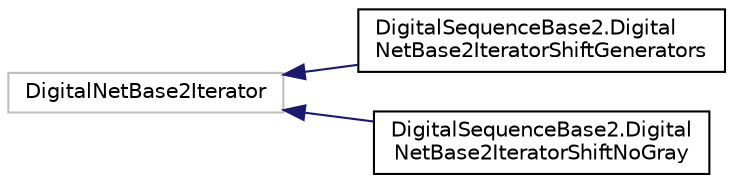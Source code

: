 digraph "Graphical Class Hierarchy"
{
 // INTERACTIVE_SVG=YES
  bgcolor="transparent";
  edge [fontname="Helvetica",fontsize="10",labelfontname="Helvetica",labelfontsize="10"];
  node [fontname="Helvetica",fontsize="10",shape=record];
  rankdir="LR";
  Node633 [label="DigitalNetBase2Iterator",height=0.2,width=0.4,color="grey75"];
  Node633 -> Node0 [dir="back",color="midnightblue",fontsize="10",style="solid",fontname="Helvetica"];
  Node0 [label="DigitalSequenceBase2.Digital\lNetBase2IteratorShiftGenerators",height=0.2,width=0.4,color="black",URL="$db/db4/classumontreal_1_1ssj_1_1hups_1_1DigitalSequenceBase2_1_1DigitalNetBase2IteratorShiftGenerators.html"];
  Node633 -> Node635 [dir="back",color="midnightblue",fontsize="10",style="solid",fontname="Helvetica"];
  Node635 [label="DigitalSequenceBase2.Digital\lNetBase2IteratorShiftNoGray",height=0.2,width=0.4,color="black",URL="$de/d03/classumontreal_1_1ssj_1_1hups_1_1DigitalSequenceBase2_1_1DigitalNetBase2IteratorShiftNoGray.html"];
}
